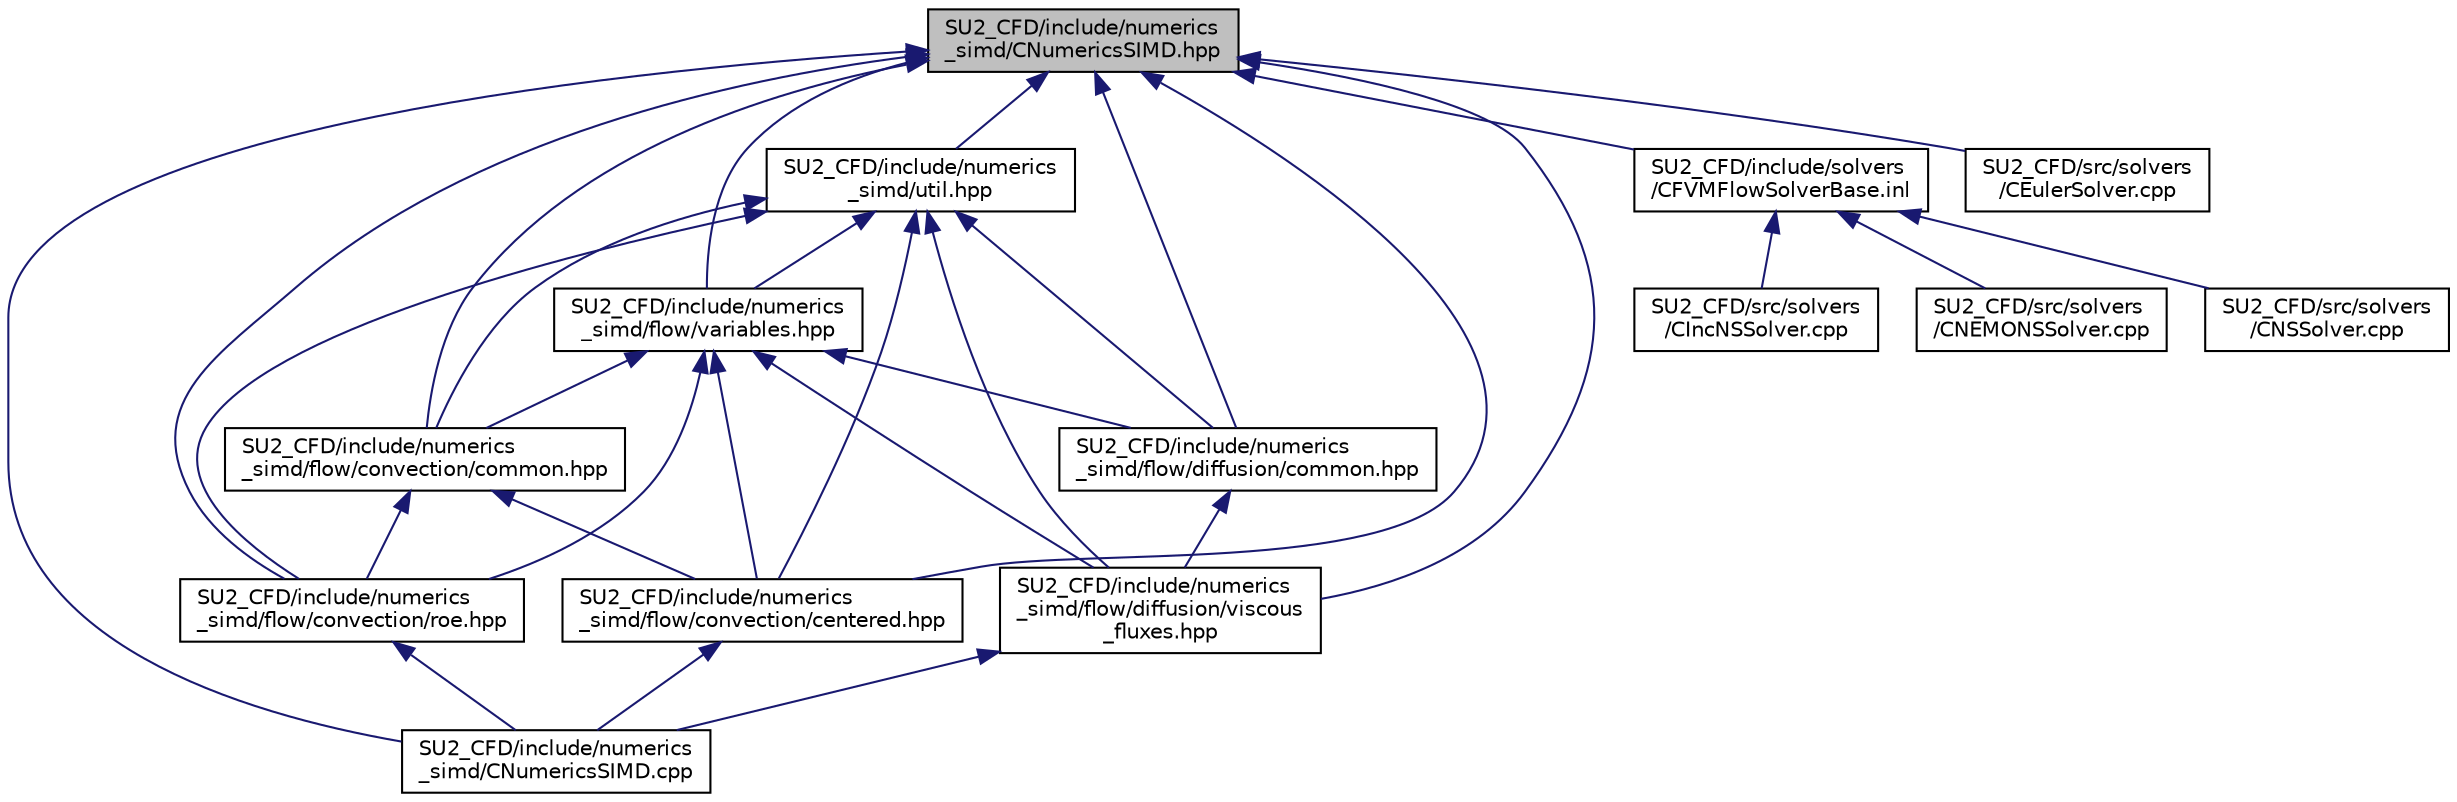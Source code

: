 digraph "SU2_CFD/include/numerics_simd/CNumericsSIMD.hpp"
{
 // LATEX_PDF_SIZE
  edge [fontname="Helvetica",fontsize="10",labelfontname="Helvetica",labelfontsize="10"];
  node [fontname="Helvetica",fontsize="10",shape=record];
  Node1 [label="SU2_CFD/include/numerics\l_simd/CNumericsSIMD.hpp",height=0.2,width=0.4,color="black", fillcolor="grey75", style="filled", fontcolor="black",tooltip="Vectorized (SIMD) numerics classes."];
  Node1 -> Node2 [dir="back",color="midnightblue",fontsize="10",style="solid",fontname="Helvetica"];
  Node2 [label="SU2_CFD/include/numerics\l_simd/CNumericsSIMD.cpp",height=0.2,width=0.4,color="black", fillcolor="white", style="filled",URL="$CNumericsSIMD_8cpp.html",tooltip=" "];
  Node1 -> Node3 [dir="back",color="midnightblue",fontsize="10",style="solid",fontname="Helvetica"];
  Node3 [label="SU2_CFD/include/numerics\l_simd/flow/convection/roe.hpp",height=0.2,width=0.4,color="black", fillcolor="white", style="filled",URL="$simd_2flow_2convection_2roe_8hpp.html",tooltip="Roe-family of convective schemes."];
  Node3 -> Node2 [dir="back",color="midnightblue",fontsize="10",style="solid",fontname="Helvetica"];
  Node1 -> Node4 [dir="back",color="midnightblue",fontsize="10",style="solid",fontname="Helvetica"];
  Node4 [label="SU2_CFD/include/numerics\l_simd/util.hpp",height=0.2,width=0.4,color="black", fillcolor="white", style="filled",URL="$util_8hpp.html",tooltip="Generic auxiliary functions."];
  Node4 -> Node3 [dir="back",color="midnightblue",fontsize="10",style="solid",fontname="Helvetica"];
  Node4 -> Node5 [dir="back",color="midnightblue",fontsize="10",style="solid",fontname="Helvetica"];
  Node5 [label="SU2_CFD/include/numerics\l_simd/flow/variables.hpp",height=0.2,width=0.4,color="black", fillcolor="white", style="filled",URL="$variables_8hpp.html",tooltip="Collection of types to store physical variables."];
  Node5 -> Node3 [dir="back",color="midnightblue",fontsize="10",style="solid",fontname="Helvetica"];
  Node5 -> Node6 [dir="back",color="midnightblue",fontsize="10",style="solid",fontname="Helvetica"];
  Node6 [label="SU2_CFD/include/numerics\l_simd/flow/convection/common.hpp",height=0.2,width=0.4,color="black", fillcolor="white", style="filled",URL="$convection_2common_8hpp.html",tooltip="Common convection-related methods."];
  Node6 -> Node3 [dir="back",color="midnightblue",fontsize="10",style="solid",fontname="Helvetica"];
  Node6 -> Node7 [dir="back",color="midnightblue",fontsize="10",style="solid",fontname="Helvetica"];
  Node7 [label="SU2_CFD/include/numerics\l_simd/flow/convection/centered.hpp",height=0.2,width=0.4,color="black", fillcolor="white", style="filled",URL="$simd_2flow_2convection_2centered_8hpp.html",tooltip="Centered convective schemes."];
  Node7 -> Node2 [dir="back",color="midnightblue",fontsize="10",style="solid",fontname="Helvetica"];
  Node5 -> Node7 [dir="back",color="midnightblue",fontsize="10",style="solid",fontname="Helvetica"];
  Node5 -> Node8 [dir="back",color="midnightblue",fontsize="10",style="solid",fontname="Helvetica"];
  Node8 [label="SU2_CFD/include/numerics\l_simd/flow/diffusion/viscous\l_fluxes.hpp",height=0.2,width=0.4,color="black", fillcolor="white", style="filled",URL="$viscous__fluxes_8hpp.html",tooltip="Decorator classes for computation of viscous fluxes."];
  Node8 -> Node2 [dir="back",color="midnightblue",fontsize="10",style="solid",fontname="Helvetica"];
  Node5 -> Node9 [dir="back",color="midnightblue",fontsize="10",style="solid",fontname="Helvetica"];
  Node9 [label="SU2_CFD/include/numerics\l_simd/flow/diffusion/common.hpp",height=0.2,width=0.4,color="black", fillcolor="white", style="filled",URL="$diffusion_2common_8hpp.html",tooltip="Helper functions for viscous methods."];
  Node9 -> Node8 [dir="back",color="midnightblue",fontsize="10",style="solid",fontname="Helvetica"];
  Node4 -> Node6 [dir="back",color="midnightblue",fontsize="10",style="solid",fontname="Helvetica"];
  Node4 -> Node7 [dir="back",color="midnightblue",fontsize="10",style="solid",fontname="Helvetica"];
  Node4 -> Node8 [dir="back",color="midnightblue",fontsize="10",style="solid",fontname="Helvetica"];
  Node4 -> Node9 [dir="back",color="midnightblue",fontsize="10",style="solid",fontname="Helvetica"];
  Node1 -> Node5 [dir="back",color="midnightblue",fontsize="10",style="solid",fontname="Helvetica"];
  Node1 -> Node6 [dir="back",color="midnightblue",fontsize="10",style="solid",fontname="Helvetica"];
  Node1 -> Node7 [dir="back",color="midnightblue",fontsize="10",style="solid",fontname="Helvetica"];
  Node1 -> Node8 [dir="back",color="midnightblue",fontsize="10",style="solid",fontname="Helvetica"];
  Node1 -> Node9 [dir="back",color="midnightblue",fontsize="10",style="solid",fontname="Helvetica"];
  Node1 -> Node10 [dir="back",color="midnightblue",fontsize="10",style="solid",fontname="Helvetica"];
  Node10 [label="SU2_CFD/include/solvers\l/CFVMFlowSolverBase.inl",height=0.2,width=0.4,color="black", fillcolor="white", style="filled",URL="$CFVMFlowSolverBase_8inl.html",tooltip="Base class template for all FVM flow solvers."];
  Node10 -> Node11 [dir="back",color="midnightblue",fontsize="10",style="solid",fontname="Helvetica"];
  Node11 [label="SU2_CFD/src/solvers\l/CIncNSSolver.cpp",height=0.2,width=0.4,color="black", fillcolor="white", style="filled",URL="$CIncNSSolver_8cpp.html",tooltip="Main subroutines for solving Navier-Stokes incompressible flow."];
  Node10 -> Node12 [dir="back",color="midnightblue",fontsize="10",style="solid",fontname="Helvetica"];
  Node12 [label="SU2_CFD/src/solvers\l/CNEMONSSolver.cpp",height=0.2,width=0.4,color="black", fillcolor="white", style="filled",URL="$CNEMONSSolver_8cpp.html",tooltip="Headers of the CNEMONSSolver class."];
  Node10 -> Node13 [dir="back",color="midnightblue",fontsize="10",style="solid",fontname="Helvetica"];
  Node13 [label="SU2_CFD/src/solvers\l/CNSSolver.cpp",height=0.2,width=0.4,color="black", fillcolor="white", style="filled",URL="$CNSSolver_8cpp.html",tooltip="Main subroutines for solving Finite-Volume Navier-Stokes flow problems."];
  Node1 -> Node14 [dir="back",color="midnightblue",fontsize="10",style="solid",fontname="Helvetica"];
  Node14 [label="SU2_CFD/src/solvers\l/CEulerSolver.cpp",height=0.2,width=0.4,color="black", fillcolor="white", style="filled",URL="$CEulerSolver_8cpp.html",tooltip="Main subroutines for solving Finite-Volume Euler flow problems."];
}
